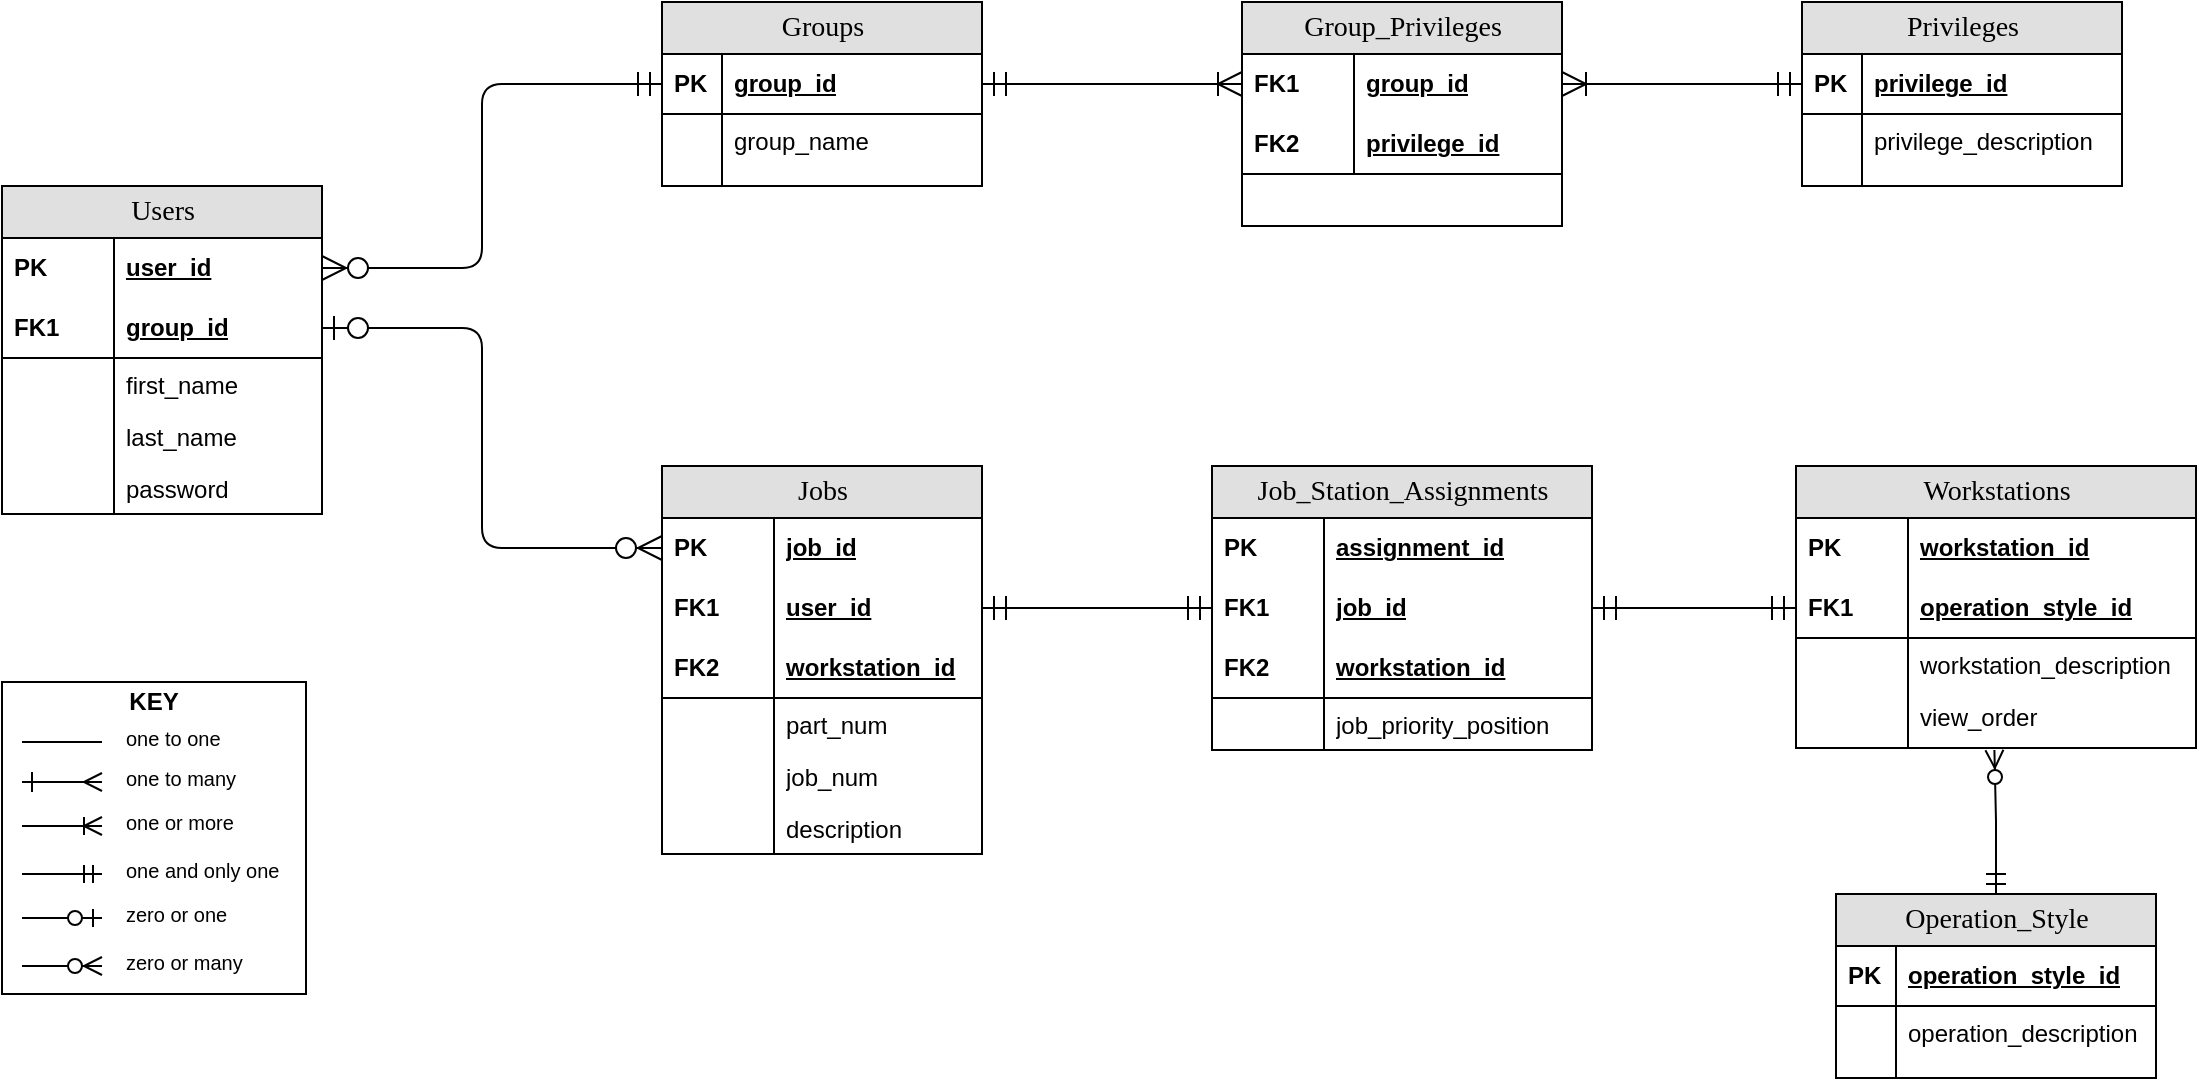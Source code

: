 <mxfile version="14.8.0" type="device"><diagram name="Page-1" id="e56a1550-8fbb-45ad-956c-1786394a9013"><mxGraphModel dx="2370" dy="1272" grid="1" gridSize="10" guides="1" tooltips="1" connect="1" arrows="1" fold="1" page="1" pageScale="1" pageWidth="1100" pageHeight="850" background="none" math="0" shadow="0"><root><mxCell id="0"/><mxCell id="1" parent="0"/><mxCell id="BAYoKluvM_x1t9eeM57r-33" value="Users" style="swimlane;html=1;fontStyle=0;childLayout=stackLayout;horizontal=1;startSize=26;fillColor=#e0e0e0;horizontalStack=0;resizeParent=1;resizeLast=0;collapsible=1;marginBottom=0;swimlaneFillColor=#ffffff;align=center;rounded=0;shadow=0;comic=0;labelBackgroundColor=none;strokeWidth=1;fontFamily=Verdana;fontSize=14" parent="1" vertex="1"><mxGeometry x="2" y="312" width="160" height="164" as="geometry"><mxRectangle x="250" y="710" width="70" height="26" as="alternateBounds"/></mxGeometry></mxCell><mxCell id="BAYoKluvM_x1t9eeM57r-34" value="user_id" style="shape=partialRectangle;top=0;left=0;right=0;bottom=0;html=1;align=left;verticalAlign=middle;fillColor=none;spacingLeft=60;spacingRight=4;whiteSpace=wrap;overflow=hidden;rotatable=0;points=[[0,0.5],[1,0.5]];portConstraint=eastwest;dropTarget=0;fontStyle=5;" parent="BAYoKluvM_x1t9eeM57r-33" vertex="1"><mxGeometry y="26" width="160" height="30" as="geometry"/></mxCell><mxCell id="BAYoKluvM_x1t9eeM57r-35" value="PK" style="shape=partialRectangle;fontStyle=1;top=0;left=0;bottom=0;html=1;fillColor=none;align=left;verticalAlign=middle;spacingLeft=4;spacingRight=4;whiteSpace=wrap;overflow=hidden;rotatable=0;points=[];portConstraint=eastwest;part=1;" parent="BAYoKluvM_x1t9eeM57r-34" vertex="1" connectable="0"><mxGeometry width="56" height="30" as="geometry"/></mxCell><mxCell id="BAYoKluvM_x1t9eeM57r-36" value="group_id" style="shape=partialRectangle;top=0;left=0;right=0;bottom=1;html=1;align=left;verticalAlign=middle;fillColor=none;spacingLeft=60;spacingRight=4;whiteSpace=wrap;overflow=hidden;rotatable=0;points=[[0,0.5],[1,0.5]];portConstraint=eastwest;dropTarget=0;fontStyle=5;" parent="BAYoKluvM_x1t9eeM57r-33" vertex="1"><mxGeometry y="56" width="160" height="30" as="geometry"/></mxCell><mxCell id="BAYoKluvM_x1t9eeM57r-37" value="FK1" style="shape=partialRectangle;fontStyle=1;top=0;left=0;bottom=0;html=1;fillColor=none;align=left;verticalAlign=middle;spacingLeft=4;spacingRight=4;whiteSpace=wrap;overflow=hidden;rotatable=0;points=[];portConstraint=eastwest;part=1;" parent="BAYoKluvM_x1t9eeM57r-36" vertex="1" connectable="0"><mxGeometry width="56" height="30" as="geometry"/></mxCell><mxCell id="BAYoKluvM_x1t9eeM57r-38" value="first_name&lt;br&gt;" style="shape=partialRectangle;top=0;left=0;right=0;bottom=0;html=1;align=left;verticalAlign=top;fillColor=none;spacingLeft=60;spacingRight=4;whiteSpace=wrap;overflow=hidden;rotatable=0;points=[[0,0.5],[1,0.5]];portConstraint=eastwest;dropTarget=0;" parent="BAYoKluvM_x1t9eeM57r-33" vertex="1"><mxGeometry y="86" width="160" height="26" as="geometry"/></mxCell><mxCell id="BAYoKluvM_x1t9eeM57r-39" value="" style="shape=partialRectangle;top=0;left=0;bottom=0;html=1;fillColor=none;align=left;verticalAlign=top;spacingLeft=4;spacingRight=4;whiteSpace=wrap;overflow=hidden;rotatable=0;points=[];portConstraint=eastwest;part=1;" parent="BAYoKluvM_x1t9eeM57r-38" vertex="1" connectable="0"><mxGeometry width="56" height="26" as="geometry"/></mxCell><mxCell id="BAYoKluvM_x1t9eeM57r-40" value="last_name" style="shape=partialRectangle;top=0;left=0;right=0;bottom=0;html=1;align=left;verticalAlign=top;fillColor=none;spacingLeft=60;spacingRight=4;whiteSpace=wrap;overflow=hidden;rotatable=0;points=[[0,0.5],[1,0.5]];portConstraint=eastwest;dropTarget=0;" parent="BAYoKluvM_x1t9eeM57r-33" vertex="1"><mxGeometry y="112" width="160" height="26" as="geometry"/></mxCell><mxCell id="BAYoKluvM_x1t9eeM57r-41" value="" style="shape=partialRectangle;top=0;left=0;bottom=0;html=1;fillColor=none;align=left;verticalAlign=top;spacingLeft=4;spacingRight=4;whiteSpace=wrap;overflow=hidden;rotatable=0;points=[];portConstraint=eastwest;part=1;" parent="BAYoKluvM_x1t9eeM57r-40" vertex="1" connectable="0"><mxGeometry width="56" height="26" as="geometry"/></mxCell><mxCell id="BAYoKluvM_x1t9eeM57r-42" value="password" style="shape=partialRectangle;top=0;left=0;right=0;bottom=0;html=1;align=left;verticalAlign=top;fillColor=none;spacingLeft=60;spacingRight=4;whiteSpace=wrap;overflow=hidden;rotatable=0;points=[[0,0.5],[1,0.5]];portConstraint=eastwest;dropTarget=0;" parent="BAYoKluvM_x1t9eeM57r-33" vertex="1"><mxGeometry y="138" width="160" height="26" as="geometry"/></mxCell><mxCell id="BAYoKluvM_x1t9eeM57r-43" value="" style="shape=partialRectangle;top=0;left=0;bottom=0;html=1;fillColor=none;align=left;verticalAlign=top;spacingLeft=4;spacingRight=4;whiteSpace=wrap;overflow=hidden;rotatable=0;points=[];portConstraint=eastwest;part=1;" parent="BAYoKluvM_x1t9eeM57r-42" vertex="1" connectable="0"><mxGeometry width="56" height="26" as="geometry"/></mxCell><mxCell id="BAYoKluvM_x1t9eeM57r-44" value="Groups" style="swimlane;html=1;fontStyle=0;childLayout=stackLayout;horizontal=1;startSize=26;fillColor=#e0e0e0;horizontalStack=0;resizeParent=1;resizeLast=0;collapsible=1;marginBottom=0;swimlaneFillColor=#ffffff;align=center;rounded=0;shadow=0;comic=0;labelBackgroundColor=none;strokeWidth=1;fontFamily=Verdana;fontSize=14" parent="1" vertex="1"><mxGeometry x="332" y="220" width="160" height="92" as="geometry"><mxRectangle x="30" y="358" width="70" height="26" as="alternateBounds"/></mxGeometry></mxCell><mxCell id="BAYoKluvM_x1t9eeM57r-45" value="group_id" style="shape=partialRectangle;top=0;left=0;right=0;bottom=1;html=1;align=left;verticalAlign=middle;fillColor=none;spacingLeft=34;spacingRight=4;whiteSpace=wrap;overflow=hidden;rotatable=0;points=[[0,0.5],[1,0.5]];portConstraint=eastwest;dropTarget=0;fontStyle=5;" parent="BAYoKluvM_x1t9eeM57r-44" vertex="1"><mxGeometry y="26" width="160" height="30" as="geometry"/></mxCell><mxCell id="BAYoKluvM_x1t9eeM57r-46" value="&lt;b&gt;PK&lt;/b&gt;" style="shape=partialRectangle;top=0;left=0;bottom=0;html=1;fillColor=none;align=left;verticalAlign=middle;spacingLeft=4;spacingRight=4;whiteSpace=wrap;overflow=hidden;rotatable=0;points=[];portConstraint=eastwest;part=1;" parent="BAYoKluvM_x1t9eeM57r-45" vertex="1" connectable="0"><mxGeometry width="30" height="30" as="geometry"/></mxCell><mxCell id="BAYoKluvM_x1t9eeM57r-47" value="group_name" style="shape=partialRectangle;top=0;left=0;right=0;bottom=0;html=1;align=left;verticalAlign=top;fillColor=none;spacingLeft=34;spacingRight=4;whiteSpace=wrap;overflow=hidden;rotatable=0;points=[[0,0.5],[1,0.5]];portConstraint=eastwest;dropTarget=0;" parent="BAYoKluvM_x1t9eeM57r-44" vertex="1"><mxGeometry y="56" width="160" height="26" as="geometry"/></mxCell><mxCell id="BAYoKluvM_x1t9eeM57r-48" value="" style="shape=partialRectangle;top=0;left=0;bottom=0;html=1;fillColor=none;align=left;verticalAlign=top;spacingLeft=4;spacingRight=4;whiteSpace=wrap;overflow=hidden;rotatable=0;points=[];portConstraint=eastwest;part=1;" parent="BAYoKluvM_x1t9eeM57r-47" vertex="1" connectable="0"><mxGeometry width="30" height="26" as="geometry"/></mxCell><mxCell id="BAYoKluvM_x1t9eeM57r-53" value="" style="shape=partialRectangle;top=0;left=0;right=0;bottom=0;html=1;align=left;verticalAlign=top;fillColor=none;spacingLeft=34;spacingRight=4;whiteSpace=wrap;overflow=hidden;rotatable=0;points=[[0,0.5],[1,0.5]];portConstraint=eastwest;dropTarget=0;" parent="BAYoKluvM_x1t9eeM57r-44" vertex="1"><mxGeometry y="82" width="160" height="10" as="geometry"/></mxCell><mxCell id="BAYoKluvM_x1t9eeM57r-54" value="" style="shape=partialRectangle;top=0;left=0;bottom=0;html=1;fillColor=none;align=left;verticalAlign=top;spacingLeft=4;spacingRight=4;whiteSpace=wrap;overflow=hidden;rotatable=0;points=[];portConstraint=eastwest;part=1;" parent="BAYoKluvM_x1t9eeM57r-53" vertex="1" connectable="0"><mxGeometry width="30" height="10" as="geometry"/></mxCell><mxCell id="BAYoKluvM_x1t9eeM57r-55" value="Privileges" style="swimlane;html=1;fontStyle=0;childLayout=stackLayout;horizontal=1;startSize=26;fillColor=#e0e0e0;horizontalStack=0;resizeParent=1;resizeLast=0;collapsible=1;marginBottom=0;swimlaneFillColor=#ffffff;align=center;rounded=0;shadow=0;comic=0;labelBackgroundColor=none;strokeWidth=1;fontFamily=Verdana;fontSize=14" parent="1" vertex="1"><mxGeometry x="902" y="220" width="160" height="92" as="geometry"><mxRectangle x="30" y="358" width="70" height="26" as="alternateBounds"/></mxGeometry></mxCell><mxCell id="BAYoKluvM_x1t9eeM57r-56" value="privilege_id" style="shape=partialRectangle;top=0;left=0;right=0;bottom=1;html=1;align=left;verticalAlign=middle;fillColor=none;spacingLeft=34;spacingRight=4;whiteSpace=wrap;overflow=hidden;rotatable=0;points=[[0,0.5],[1,0.5]];portConstraint=eastwest;dropTarget=0;fontStyle=5;" parent="BAYoKluvM_x1t9eeM57r-55" vertex="1"><mxGeometry y="26" width="160" height="30" as="geometry"/></mxCell><mxCell id="BAYoKluvM_x1t9eeM57r-57" value="&lt;b&gt;PK&lt;/b&gt;" style="shape=partialRectangle;top=0;left=0;bottom=0;html=1;fillColor=none;align=left;verticalAlign=middle;spacingLeft=4;spacingRight=4;whiteSpace=wrap;overflow=hidden;rotatable=0;points=[];portConstraint=eastwest;part=1;" parent="BAYoKluvM_x1t9eeM57r-56" vertex="1" connectable="0"><mxGeometry width="30" height="30" as="geometry"/></mxCell><mxCell id="BAYoKluvM_x1t9eeM57r-58" value="privilege_description" style="shape=partialRectangle;top=0;left=0;right=0;bottom=0;html=1;align=left;verticalAlign=top;fillColor=none;spacingLeft=34;spacingRight=4;whiteSpace=wrap;overflow=hidden;rotatable=0;points=[[0,0.5],[1,0.5]];portConstraint=eastwest;dropTarget=0;" parent="BAYoKluvM_x1t9eeM57r-55" vertex="1"><mxGeometry y="56" width="160" height="26" as="geometry"/></mxCell><mxCell id="BAYoKluvM_x1t9eeM57r-59" value="" style="shape=partialRectangle;top=0;left=0;bottom=0;html=1;fillColor=none;align=left;verticalAlign=top;spacingLeft=4;spacingRight=4;whiteSpace=wrap;overflow=hidden;rotatable=0;points=[];portConstraint=eastwest;part=1;" parent="BAYoKluvM_x1t9eeM57r-58" vertex="1" connectable="0"><mxGeometry width="30" height="26" as="geometry"/></mxCell><mxCell id="BAYoKluvM_x1t9eeM57r-60" value="" style="shape=partialRectangle;top=0;left=0;right=0;bottom=0;html=1;align=left;verticalAlign=top;fillColor=none;spacingLeft=34;spacingRight=4;whiteSpace=wrap;overflow=hidden;rotatable=0;points=[[0,0.5],[1,0.5]];portConstraint=eastwest;dropTarget=0;" parent="BAYoKluvM_x1t9eeM57r-55" vertex="1"><mxGeometry y="82" width="160" height="10" as="geometry"/></mxCell><mxCell id="BAYoKluvM_x1t9eeM57r-61" value="" style="shape=partialRectangle;top=0;left=0;bottom=0;html=1;fillColor=none;align=left;verticalAlign=top;spacingLeft=4;spacingRight=4;whiteSpace=wrap;overflow=hidden;rotatable=0;points=[];portConstraint=eastwest;part=1;" parent="BAYoKluvM_x1t9eeM57r-60" vertex="1" connectable="0"><mxGeometry width="30" height="10" as="geometry"/></mxCell><mxCell id="BAYoKluvM_x1t9eeM57r-73" value="Group_Privileges" style="swimlane;html=1;fontStyle=0;childLayout=stackLayout;horizontal=1;startSize=26;fillColor=#e0e0e0;horizontalStack=0;resizeParent=1;resizeLast=0;collapsible=1;marginBottom=0;swimlaneFillColor=#ffffff;align=center;rounded=0;shadow=0;comic=0;labelBackgroundColor=none;strokeWidth=1;fontFamily=Verdana;fontSize=14" parent="1" vertex="1"><mxGeometry x="622" y="220" width="160" height="112" as="geometry"><mxRectangle x="670" y="800" width="150" height="26" as="alternateBounds"/></mxGeometry></mxCell><mxCell id="BAYoKluvM_x1t9eeM57r-74" value="group_id" style="shape=partialRectangle;top=0;left=0;right=0;bottom=0;html=1;align=left;verticalAlign=middle;fillColor=none;spacingLeft=60;spacingRight=4;whiteSpace=wrap;overflow=hidden;rotatable=0;points=[[0,0.5],[1,0.5]];portConstraint=eastwest;dropTarget=0;fontStyle=5;" parent="BAYoKluvM_x1t9eeM57r-73" vertex="1"><mxGeometry y="26" width="160" height="30" as="geometry"/></mxCell><mxCell id="BAYoKluvM_x1t9eeM57r-75" value="FK1" style="shape=partialRectangle;fontStyle=1;top=0;left=0;bottom=0;html=1;fillColor=none;align=left;verticalAlign=middle;spacingLeft=4;spacingRight=4;whiteSpace=wrap;overflow=hidden;rotatable=0;points=[];portConstraint=eastwest;part=1;" parent="BAYoKluvM_x1t9eeM57r-74" vertex="1" connectable="0"><mxGeometry width="56" height="30" as="geometry"/></mxCell><mxCell id="BAYoKluvM_x1t9eeM57r-76" value="privilege_id" style="shape=partialRectangle;top=0;left=0;right=0;bottom=1;html=1;align=left;verticalAlign=middle;fillColor=none;spacingLeft=60;spacingRight=4;whiteSpace=wrap;overflow=hidden;rotatable=0;points=[[0,0.5],[1,0.5]];portConstraint=eastwest;dropTarget=0;fontStyle=5;" parent="BAYoKluvM_x1t9eeM57r-73" vertex="1"><mxGeometry y="56" width="160" height="30" as="geometry"/></mxCell><mxCell id="BAYoKluvM_x1t9eeM57r-77" value="FK2" style="shape=partialRectangle;fontStyle=1;top=0;left=0;bottom=0;html=1;fillColor=none;align=left;verticalAlign=middle;spacingLeft=4;spacingRight=4;whiteSpace=wrap;overflow=hidden;rotatable=0;points=[];portConstraint=eastwest;part=1;" parent="BAYoKluvM_x1t9eeM57r-76" vertex="1" connectable="0"><mxGeometry width="56" height="30" as="geometry"/></mxCell><mxCell id="BAYoKluvM_x1t9eeM57r-80" style="edgeStyle=orthogonalEdgeStyle;orthogonalLoop=1;jettySize=auto;html=1;exitX=1;exitY=0.5;exitDx=0;exitDy=0;entryX=0;entryY=0.5;entryDx=0;entryDy=0;rounded=1;startArrow=ERzeroToMany;startFill=1;startSize=10;endSize=10;endArrow=ERmandOne;endFill=0;" parent="1" source="BAYoKluvM_x1t9eeM57r-34" target="BAYoKluvM_x1t9eeM57r-45" edge="1"><mxGeometry relative="1" as="geometry"><Array as="points"><mxPoint x="242" y="353"/><mxPoint x="242" y="261"/></Array></mxGeometry></mxCell><mxCell id="BAYoKluvM_x1t9eeM57r-81" style="edgeStyle=orthogonalEdgeStyle;rounded=1;orthogonalLoop=1;jettySize=auto;html=1;exitX=1;exitY=0.5;exitDx=0;exitDy=0;startArrow=ERmandOne;startFill=0;endArrow=ERoneToMany;endFill=0;startSize=10;endSize=10;" parent="1" source="BAYoKluvM_x1t9eeM57r-45" target="BAYoKluvM_x1t9eeM57r-74" edge="1"><mxGeometry relative="1" as="geometry"/></mxCell><mxCell id="BAYoKluvM_x1t9eeM57r-82" style="edgeStyle=orthogonalEdgeStyle;rounded=1;orthogonalLoop=1;jettySize=auto;html=1;exitX=1;exitY=0.5;exitDx=0;exitDy=0;entryX=0;entryY=0.5;entryDx=0;entryDy=0;startArrow=ERoneToMany;startFill=0;endArrow=ERmandOne;endFill=0;startSize=10;endSize=10;" parent="1" source="BAYoKluvM_x1t9eeM57r-74" target="BAYoKluvM_x1t9eeM57r-56" edge="1"><mxGeometry relative="1" as="geometry"/></mxCell><mxCell id="BAYoKluvM_x1t9eeM57r-83" value="Jobs" style="swimlane;html=1;fontStyle=0;childLayout=stackLayout;horizontal=1;startSize=26;fillColor=#e0e0e0;horizontalStack=0;resizeParent=1;resizeLast=0;collapsible=1;marginBottom=0;swimlaneFillColor=#ffffff;align=center;rounded=0;shadow=0;comic=0;labelBackgroundColor=none;strokeWidth=1;fontFamily=Verdana;fontSize=14" parent="1" vertex="1"><mxGeometry x="332" y="452" width="160" height="194" as="geometry"><mxRectangle x="250" y="710" width="70" height="26" as="alternateBounds"/></mxGeometry></mxCell><mxCell id="BAYoKluvM_x1t9eeM57r-84" value="job_id" style="shape=partialRectangle;top=0;left=0;right=0;bottom=0;html=1;align=left;verticalAlign=middle;fillColor=none;spacingLeft=60;spacingRight=4;whiteSpace=wrap;overflow=hidden;rotatable=0;points=[[0,0.5],[1,0.5]];portConstraint=eastwest;dropTarget=0;fontStyle=5;" parent="BAYoKluvM_x1t9eeM57r-83" vertex="1"><mxGeometry y="26" width="160" height="30" as="geometry"/></mxCell><mxCell id="BAYoKluvM_x1t9eeM57r-85" value="PK" style="shape=partialRectangle;fontStyle=1;top=0;left=0;bottom=0;html=1;fillColor=none;align=left;verticalAlign=middle;spacingLeft=4;spacingRight=4;whiteSpace=wrap;overflow=hidden;rotatable=0;points=[];portConstraint=eastwest;part=1;" parent="BAYoKluvM_x1t9eeM57r-84" vertex="1" connectable="0"><mxGeometry width="56" height="30" as="geometry"/></mxCell><mxCell id="BAYoKluvM_x1t9eeM57r-86" value="user_id" style="shape=partialRectangle;top=0;left=0;right=0;bottom=1;html=1;align=left;verticalAlign=middle;fillColor=none;spacingLeft=60;spacingRight=4;whiteSpace=wrap;overflow=hidden;rotatable=0;points=[[0,0.5],[1,0.5]];portConstraint=eastwest;dropTarget=0;fontStyle=5;strokeColor=none;" parent="BAYoKluvM_x1t9eeM57r-83" vertex="1"><mxGeometry y="56" width="160" height="30" as="geometry"/></mxCell><mxCell id="BAYoKluvM_x1t9eeM57r-87" value="FK1" style="shape=partialRectangle;fontStyle=1;top=0;left=0;bottom=0;html=1;fillColor=none;align=left;verticalAlign=middle;spacingLeft=4;spacingRight=4;whiteSpace=wrap;overflow=hidden;rotatable=0;points=[];portConstraint=eastwest;part=1;" parent="BAYoKluvM_x1t9eeM57r-86" vertex="1" connectable="0"><mxGeometry width="56" height="30" as="geometry"/></mxCell><mxCell id="BAYoKluvM_x1t9eeM57r-94" value="workstation_id" style="shape=partialRectangle;top=0;left=0;right=0;bottom=1;html=1;align=left;verticalAlign=middle;fillColor=none;spacingLeft=60;spacingRight=4;whiteSpace=wrap;overflow=hidden;rotatable=0;points=[[0,0.5],[1,0.5]];portConstraint=eastwest;dropTarget=0;fontStyle=5;" parent="BAYoKluvM_x1t9eeM57r-83" vertex="1"><mxGeometry y="86" width="160" height="30" as="geometry"/></mxCell><mxCell id="BAYoKluvM_x1t9eeM57r-95" value="FK2" style="shape=partialRectangle;fontStyle=1;top=0;left=0;bottom=0;html=1;fillColor=none;align=left;verticalAlign=middle;spacingLeft=4;spacingRight=4;whiteSpace=wrap;overflow=hidden;rotatable=0;points=[];portConstraint=eastwest;part=1;" parent="BAYoKluvM_x1t9eeM57r-94" vertex="1" connectable="0"><mxGeometry width="56" height="30" as="geometry"/></mxCell><mxCell id="BAYoKluvM_x1t9eeM57r-88" value="part_num" style="shape=partialRectangle;top=0;left=0;right=0;bottom=0;html=1;align=left;verticalAlign=top;fillColor=none;spacingLeft=60;spacingRight=4;whiteSpace=wrap;overflow=hidden;rotatable=0;points=[[0,0.5],[1,0.5]];portConstraint=eastwest;dropTarget=0;" parent="BAYoKluvM_x1t9eeM57r-83" vertex="1"><mxGeometry y="116" width="160" height="26" as="geometry"/></mxCell><mxCell id="BAYoKluvM_x1t9eeM57r-89" value="" style="shape=partialRectangle;top=0;left=0;bottom=0;html=1;fillColor=none;align=left;verticalAlign=top;spacingLeft=4;spacingRight=4;whiteSpace=wrap;overflow=hidden;rotatable=0;points=[];portConstraint=eastwest;part=1;" parent="BAYoKluvM_x1t9eeM57r-88" vertex="1" connectable="0"><mxGeometry width="56" height="26" as="geometry"/></mxCell><mxCell id="BAYoKluvM_x1t9eeM57r-90" value="job_num" style="shape=partialRectangle;top=0;left=0;right=0;bottom=0;html=1;align=left;verticalAlign=top;fillColor=none;spacingLeft=60;spacingRight=4;whiteSpace=wrap;overflow=hidden;rotatable=0;points=[[0,0.5],[1,0.5]];portConstraint=eastwest;dropTarget=0;" parent="BAYoKluvM_x1t9eeM57r-83" vertex="1"><mxGeometry y="142" width="160" height="26" as="geometry"/></mxCell><mxCell id="BAYoKluvM_x1t9eeM57r-91" value="" style="shape=partialRectangle;top=0;left=0;bottom=0;html=1;fillColor=none;align=left;verticalAlign=top;spacingLeft=4;spacingRight=4;whiteSpace=wrap;overflow=hidden;rotatable=0;points=[];portConstraint=eastwest;part=1;" parent="BAYoKluvM_x1t9eeM57r-90" vertex="1" connectable="0"><mxGeometry width="56" height="26" as="geometry"/></mxCell><mxCell id="BAYoKluvM_x1t9eeM57r-92" value="description" style="shape=partialRectangle;top=0;left=0;right=0;bottom=0;html=1;align=left;verticalAlign=top;fillColor=none;spacingLeft=60;spacingRight=4;whiteSpace=wrap;overflow=hidden;rotatable=0;points=[[0,0.5],[1,0.5]];portConstraint=eastwest;dropTarget=0;" parent="BAYoKluvM_x1t9eeM57r-83" vertex="1"><mxGeometry y="168" width="160" height="26" as="geometry"/></mxCell><mxCell id="BAYoKluvM_x1t9eeM57r-93" value="" style="shape=partialRectangle;top=0;left=0;bottom=0;html=1;fillColor=none;align=left;verticalAlign=top;spacingLeft=4;spacingRight=4;whiteSpace=wrap;overflow=hidden;rotatable=0;points=[];portConstraint=eastwest;part=1;" parent="BAYoKluvM_x1t9eeM57r-92" vertex="1" connectable="0"><mxGeometry width="56" height="26" as="geometry"/></mxCell><mxCell id="BAYoKluvM_x1t9eeM57r-96" style="edgeStyle=orthogonalEdgeStyle;rounded=1;orthogonalLoop=1;jettySize=auto;html=1;exitX=1;exitY=0.5;exitDx=0;exitDy=0;entryX=0;entryY=0.5;entryDx=0;entryDy=0;startArrow=ERzeroToOne;startFill=1;endArrow=ERzeroToMany;endFill=1;startSize=10;endSize=10;" parent="1" source="BAYoKluvM_x1t9eeM57r-36" target="BAYoKluvM_x1t9eeM57r-84" edge="1"><mxGeometry relative="1" as="geometry"><Array as="points"><mxPoint x="242" y="383"/><mxPoint x="242" y="493"/></Array></mxGeometry></mxCell><mxCell id="BAYoKluvM_x1t9eeM57r-97" value="Job_Station_Assignments" style="swimlane;html=1;fontStyle=0;childLayout=stackLayout;horizontal=1;startSize=26;fillColor=#e0e0e0;horizontalStack=0;resizeParent=1;resizeLast=0;collapsible=1;marginBottom=0;swimlaneFillColor=#ffffff;align=center;rounded=0;shadow=0;comic=0;labelBackgroundColor=none;strokeWidth=1;fontFamily=Verdana;fontSize=14" parent="1" vertex="1"><mxGeometry x="607" y="452" width="190" height="142" as="geometry"><mxRectangle x="250" y="710" width="70" height="26" as="alternateBounds"/></mxGeometry></mxCell><mxCell id="BAYoKluvM_x1t9eeM57r-98" value="assignment_id" style="shape=partialRectangle;top=0;left=0;right=0;bottom=0;html=1;align=left;verticalAlign=middle;fillColor=none;spacingLeft=60;spacingRight=4;whiteSpace=wrap;overflow=hidden;rotatable=0;points=[[0,0.5],[1,0.5]];portConstraint=eastwest;dropTarget=0;fontStyle=5;" parent="BAYoKluvM_x1t9eeM57r-97" vertex="1"><mxGeometry y="26" width="190" height="30" as="geometry"/></mxCell><mxCell id="BAYoKluvM_x1t9eeM57r-99" value="PK" style="shape=partialRectangle;fontStyle=1;top=0;left=0;bottom=0;html=1;fillColor=none;align=left;verticalAlign=middle;spacingLeft=4;spacingRight=4;whiteSpace=wrap;overflow=hidden;rotatable=0;points=[];portConstraint=eastwest;part=1;" parent="BAYoKluvM_x1t9eeM57r-98" vertex="1" connectable="0"><mxGeometry width="56" height="30" as="geometry"/></mxCell><mxCell id="BAYoKluvM_x1t9eeM57r-100" value="job_id" style="shape=partialRectangle;top=0;left=0;right=0;bottom=1;html=1;align=left;verticalAlign=middle;fillColor=none;spacingLeft=60;spacingRight=4;whiteSpace=wrap;overflow=hidden;rotatable=0;points=[[0,0.5],[1,0.5]];portConstraint=eastwest;dropTarget=0;fontStyle=5;strokeColor=none;" parent="BAYoKluvM_x1t9eeM57r-97" vertex="1"><mxGeometry y="56" width="190" height="30" as="geometry"/></mxCell><mxCell id="BAYoKluvM_x1t9eeM57r-101" value="FK1" style="shape=partialRectangle;fontStyle=1;top=0;left=0;bottom=0;html=1;fillColor=none;align=left;verticalAlign=middle;spacingLeft=4;spacingRight=4;whiteSpace=wrap;overflow=hidden;rotatable=0;points=[];portConstraint=eastwest;part=1;" parent="BAYoKluvM_x1t9eeM57r-100" vertex="1" connectable="0"><mxGeometry width="56" height="30" as="geometry"/></mxCell><mxCell id="BAYoKluvM_x1t9eeM57r-102" value="workstation_id" style="shape=partialRectangle;top=0;left=0;right=0;bottom=1;html=1;align=left;verticalAlign=middle;fillColor=none;spacingLeft=60;spacingRight=4;whiteSpace=wrap;overflow=hidden;rotatable=0;points=[[0,0.5],[1,0.5]];portConstraint=eastwest;dropTarget=0;fontStyle=5;" parent="BAYoKluvM_x1t9eeM57r-97" vertex="1"><mxGeometry y="86" width="190" height="30" as="geometry"/></mxCell><mxCell id="BAYoKluvM_x1t9eeM57r-103" value="FK2" style="shape=partialRectangle;fontStyle=1;top=0;left=0;bottom=0;html=1;fillColor=none;align=left;verticalAlign=middle;spacingLeft=4;spacingRight=4;whiteSpace=wrap;overflow=hidden;rotatable=0;points=[];portConstraint=eastwest;part=1;" parent="BAYoKluvM_x1t9eeM57r-102" vertex="1" connectable="0"><mxGeometry width="56" height="30" as="geometry"/></mxCell><mxCell id="BAYoKluvM_x1t9eeM57r-104" value="job_priority_position" style="shape=partialRectangle;top=0;left=0;right=0;bottom=0;html=1;align=left;verticalAlign=top;fillColor=none;spacingLeft=60;spacingRight=4;whiteSpace=wrap;overflow=hidden;rotatable=0;points=[[0,0.5],[1,0.5]];portConstraint=eastwest;dropTarget=0;" parent="BAYoKluvM_x1t9eeM57r-97" vertex="1"><mxGeometry y="116" width="190" height="26" as="geometry"/></mxCell><mxCell id="BAYoKluvM_x1t9eeM57r-105" value="" style="shape=partialRectangle;top=0;left=0;bottom=0;html=1;fillColor=none;align=left;verticalAlign=top;spacingLeft=4;spacingRight=4;whiteSpace=wrap;overflow=hidden;rotatable=0;points=[];portConstraint=eastwest;part=1;" parent="BAYoKluvM_x1t9eeM57r-104" vertex="1" connectable="0"><mxGeometry width="56" height="26" as="geometry"/></mxCell><mxCell id="BAYoKluvM_x1t9eeM57r-126" style="edgeStyle=orthogonalEdgeStyle;rounded=1;orthogonalLoop=1;jettySize=auto;html=1;exitX=1;exitY=0.5;exitDx=0;exitDy=0;entryX=0;entryY=0.5;entryDx=0;entryDy=0;startArrow=ERmandOne;startFill=0;endArrow=ERmandOne;endFill=0;startSize=10;endSize=10;" parent="1" source="BAYoKluvM_x1t9eeM57r-86" target="BAYoKluvM_x1t9eeM57r-100" edge="1"><mxGeometry relative="1" as="geometry"/></mxCell><mxCell id="BAYoKluvM_x1t9eeM57r-161" style="edgeStyle=orthogonalEdgeStyle;rounded=1;orthogonalLoop=1;jettySize=auto;html=1;exitX=1;exitY=0.5;exitDx=0;exitDy=0;startArrow=ERmandOne;startFill=0;endArrow=ERmandOne;endFill=0;startSize=10;endSize=10;entryX=0;entryY=0.5;entryDx=0;entryDy=0;" parent="1" source="BAYoKluvM_x1t9eeM57r-100" edge="1" target="LQVkPjBPsDk3SzY4qi5v-36"><mxGeometry relative="1" as="geometry"><mxPoint x="902.0" y="523" as="targetPoint"/></mxGeometry></mxCell><mxCell id="LQVkPjBPsDk3SzY4qi5v-33" value="Workstations" style="swimlane;html=1;fontStyle=0;childLayout=stackLayout;horizontal=1;startSize=26;fillColor=#e0e0e0;horizontalStack=0;resizeParent=1;resizeLast=0;collapsible=1;marginBottom=0;swimlaneFillColor=#ffffff;align=center;rounded=0;shadow=0;comic=0;labelBackgroundColor=none;strokeWidth=1;fontFamily=Verdana;fontSize=14" vertex="1" parent="1"><mxGeometry x="899" y="452" width="200" height="141" as="geometry"><mxRectangle x="250" y="710" width="70" height="26" as="alternateBounds"/></mxGeometry></mxCell><mxCell id="LQVkPjBPsDk3SzY4qi5v-34" value="workstation_id" style="shape=partialRectangle;top=0;left=0;right=0;bottom=0;html=1;align=left;verticalAlign=middle;fillColor=none;spacingLeft=60;spacingRight=4;whiteSpace=wrap;overflow=hidden;rotatable=0;points=[[0,0.5],[1,0.5]];portConstraint=eastwest;dropTarget=0;fontStyle=5;" vertex="1" parent="LQVkPjBPsDk3SzY4qi5v-33"><mxGeometry y="26" width="200" height="30" as="geometry"/></mxCell><mxCell id="LQVkPjBPsDk3SzY4qi5v-35" value="PK" style="shape=partialRectangle;fontStyle=1;top=0;left=0;bottom=0;html=1;fillColor=none;align=left;verticalAlign=middle;spacingLeft=4;spacingRight=4;whiteSpace=wrap;overflow=hidden;rotatable=0;points=[];portConstraint=eastwest;part=1;" vertex="1" connectable="0" parent="LQVkPjBPsDk3SzY4qi5v-34"><mxGeometry width="56" height="30" as="geometry"/></mxCell><mxCell id="LQVkPjBPsDk3SzY4qi5v-36" value="operation_style_id" style="shape=partialRectangle;top=0;left=0;right=0;bottom=1;html=1;align=left;verticalAlign=middle;fillColor=none;spacingLeft=60;spacingRight=4;whiteSpace=wrap;overflow=hidden;rotatable=0;points=[[0,0.5],[1,0.5]];portConstraint=eastwest;dropTarget=0;fontStyle=5;" vertex="1" parent="LQVkPjBPsDk3SzY4qi5v-33"><mxGeometry y="56" width="200" height="30" as="geometry"/></mxCell><mxCell id="LQVkPjBPsDk3SzY4qi5v-37" value="FK1" style="shape=partialRectangle;fontStyle=1;top=0;left=0;bottom=0;html=1;fillColor=none;align=left;verticalAlign=middle;spacingLeft=4;spacingRight=4;whiteSpace=wrap;overflow=hidden;rotatable=0;points=[];portConstraint=eastwest;part=1;" vertex="1" connectable="0" parent="LQVkPjBPsDk3SzY4qi5v-36"><mxGeometry width="56" height="30" as="geometry"/></mxCell><mxCell id="LQVkPjBPsDk3SzY4qi5v-40" value="workstation_description" style="shape=partialRectangle;top=0;left=0;right=0;bottom=0;html=1;align=left;verticalAlign=top;fillColor=none;spacingLeft=60;spacingRight=4;whiteSpace=wrap;overflow=hidden;rotatable=0;points=[[0,0.5],[1,0.5]];portConstraint=eastwest;dropTarget=0;" vertex="1" parent="LQVkPjBPsDk3SzY4qi5v-33"><mxGeometry y="86" width="200" height="26" as="geometry"/></mxCell><mxCell id="LQVkPjBPsDk3SzY4qi5v-41" value="" style="shape=partialRectangle;top=0;left=0;bottom=0;html=1;fillColor=none;align=left;verticalAlign=top;spacingLeft=4;spacingRight=4;whiteSpace=wrap;overflow=hidden;rotatable=0;points=[];portConstraint=eastwest;part=1;" vertex="1" connectable="0" parent="LQVkPjBPsDk3SzY4qi5v-40"><mxGeometry width="56" height="26" as="geometry"/></mxCell><mxCell id="LQVkPjBPsDk3SzY4qi5v-44" value="view_order" style="shape=partialRectangle;top=0;left=0;right=0;bottom=0;html=1;align=left;verticalAlign=top;fillColor=none;spacingLeft=60;spacingRight=4;whiteSpace=wrap;overflow=hidden;rotatable=0;points=[[0,0.5],[1,0.5]];portConstraint=eastwest;dropTarget=0;" vertex="1" parent="LQVkPjBPsDk3SzY4qi5v-33"><mxGeometry y="112" width="200" height="29" as="geometry"/></mxCell><mxCell id="LQVkPjBPsDk3SzY4qi5v-45" value="" style="shape=partialRectangle;top=0;left=0;bottom=0;html=1;fillColor=none;align=left;verticalAlign=top;spacingLeft=4;spacingRight=4;whiteSpace=wrap;overflow=hidden;rotatable=0;points=[];portConstraint=eastwest;part=1;" vertex="1" connectable="0" parent="LQVkPjBPsDk3SzY4qi5v-44"><mxGeometry width="56" height="29.0" as="geometry"/></mxCell><mxCell id="LQVkPjBPsDk3SzY4qi5v-64" style="edgeStyle=orthogonalEdgeStyle;rounded=0;orthogonalLoop=1;jettySize=auto;html=1;entryX=0.496;entryY=1.034;entryDx=0;entryDy=0;entryPerimeter=0;startArrow=ERmandOne;startFill=0;endArrow=ERzeroToMany;endFill=1;startSize=8;endSize=7;strokeWidth=1;" edge="1" parent="1" source="LQVkPjBPsDk3SzY4qi5v-57" target="LQVkPjBPsDk3SzY4qi5v-44"><mxGeometry relative="1" as="geometry"/></mxCell><mxCell id="LQVkPjBPsDk3SzY4qi5v-57" value="Operation_Style" style="swimlane;html=1;fontStyle=0;childLayout=stackLayout;horizontal=1;startSize=26;fillColor=#e0e0e0;horizontalStack=0;resizeParent=1;resizeLast=0;collapsible=1;marginBottom=0;swimlaneFillColor=#ffffff;align=center;rounded=0;shadow=0;comic=0;labelBackgroundColor=none;strokeWidth=1;fontFamily=Verdana;fontSize=14" vertex="1" parent="1"><mxGeometry x="919" y="666" width="160" height="92" as="geometry"><mxRectangle x="30" y="358" width="70" height="26" as="alternateBounds"/></mxGeometry></mxCell><mxCell id="LQVkPjBPsDk3SzY4qi5v-58" value="operation_style_id" style="shape=partialRectangle;top=0;left=0;right=0;bottom=1;html=1;align=left;verticalAlign=middle;fillColor=none;spacingLeft=34;spacingRight=4;whiteSpace=wrap;overflow=hidden;rotatable=0;points=[[0,0.5],[1,0.5]];portConstraint=eastwest;dropTarget=0;fontStyle=5;" vertex="1" parent="LQVkPjBPsDk3SzY4qi5v-57"><mxGeometry y="26" width="160" height="30" as="geometry"/></mxCell><mxCell id="LQVkPjBPsDk3SzY4qi5v-59" value="&lt;b&gt;PK&lt;/b&gt;" style="shape=partialRectangle;top=0;left=0;bottom=0;html=1;fillColor=none;align=left;verticalAlign=middle;spacingLeft=4;spacingRight=4;whiteSpace=wrap;overflow=hidden;rotatable=0;points=[];portConstraint=eastwest;part=1;" vertex="1" connectable="0" parent="LQVkPjBPsDk3SzY4qi5v-58"><mxGeometry width="30" height="30" as="geometry"/></mxCell><mxCell id="LQVkPjBPsDk3SzY4qi5v-60" value="operation_description" style="shape=partialRectangle;top=0;left=0;right=0;bottom=0;html=1;align=left;verticalAlign=top;fillColor=none;spacingLeft=34;spacingRight=4;whiteSpace=wrap;overflow=hidden;rotatable=0;points=[[0,0.5],[1,0.5]];portConstraint=eastwest;dropTarget=0;" vertex="1" parent="LQVkPjBPsDk3SzY4qi5v-57"><mxGeometry y="56" width="160" height="26" as="geometry"/></mxCell><mxCell id="LQVkPjBPsDk3SzY4qi5v-61" value="" style="shape=partialRectangle;top=0;left=0;bottom=0;html=1;fillColor=none;align=left;verticalAlign=top;spacingLeft=4;spacingRight=4;whiteSpace=wrap;overflow=hidden;rotatable=0;points=[];portConstraint=eastwest;part=1;" vertex="1" connectable="0" parent="LQVkPjBPsDk3SzY4qi5v-60"><mxGeometry width="30" height="26" as="geometry"/></mxCell><mxCell id="LQVkPjBPsDk3SzY4qi5v-62" value="" style="shape=partialRectangle;top=0;left=0;right=0;bottom=0;html=1;align=left;verticalAlign=top;fillColor=none;spacingLeft=34;spacingRight=4;whiteSpace=wrap;overflow=hidden;rotatable=0;points=[[0,0.5],[1,0.5]];portConstraint=eastwest;dropTarget=0;" vertex="1" parent="LQVkPjBPsDk3SzY4qi5v-57"><mxGeometry y="82" width="160" height="10" as="geometry"/></mxCell><mxCell id="LQVkPjBPsDk3SzY4qi5v-63" value="" style="shape=partialRectangle;top=0;left=0;bottom=0;html=1;fillColor=none;align=left;verticalAlign=top;spacingLeft=4;spacingRight=4;whiteSpace=wrap;overflow=hidden;rotatable=0;points=[];portConstraint=eastwest;part=1;" vertex="1" connectable="0" parent="LQVkPjBPsDk3SzY4qi5v-62"><mxGeometry width="30" height="10" as="geometry"/></mxCell><mxCell id="LQVkPjBPsDk3SzY4qi5v-65" value="" style="group;container=1;" vertex="1" connectable="0" parent="1"><mxGeometry x="2" y="560" width="152" height="156" as="geometry"/></mxCell><mxCell id="LQVkPjBPsDk3SzY4qi5v-10" value="" style="rounded=0;whiteSpace=wrap;html=1;" vertex="1" parent="LQVkPjBPsDk3SzY4qi5v-65"><mxGeometry width="152" height="156" as="geometry"/></mxCell><mxCell id="LQVkPjBPsDk3SzY4qi5v-16" value="" style="endArrow=none;html=1;startArrow=none;startFill=0;endSize=7;startSize=8;" edge="1" parent="LQVkPjBPsDk3SzY4qi5v-65"><mxGeometry width="50" height="50" relative="1" as="geometry"><mxPoint x="10" y="30.0" as="sourcePoint"/><mxPoint x="50" y="30" as="targetPoint"/></mxGeometry></mxCell><mxCell id="LQVkPjBPsDk3SzY4qi5v-17" value="&lt;div&gt;&lt;font style=&quot;font-size: 10px&quot;&gt;one to one&lt;/font&gt;&lt;br&gt;&lt;/div&gt;" style="text;html=1;strokeColor=none;fillColor=none;align=left;verticalAlign=middle;whiteSpace=wrap;rounded=0;" vertex="1" parent="LQVkPjBPsDk3SzY4qi5v-65"><mxGeometry x="60" y="18" width="91" height="20" as="geometry"/></mxCell><mxCell id="LQVkPjBPsDk3SzY4qi5v-18" value="&lt;div&gt;&lt;font style=&quot;font-size: 10px&quot;&gt;one to many&lt;br&gt;&lt;/font&gt;&lt;/div&gt;" style="text;html=1;strokeColor=none;fillColor=none;align=left;verticalAlign=middle;whiteSpace=wrap;rounded=0;" vertex="1" parent="LQVkPjBPsDk3SzY4qi5v-65"><mxGeometry x="60" y="38" width="91" height="20" as="geometry"/></mxCell><mxCell id="LQVkPjBPsDk3SzY4qi5v-19" value="" style="endArrow=ERmany;html=1;startArrow=ERone;startFill=0;endSize=7;startSize=8;endFill=0;" edge="1" parent="LQVkPjBPsDk3SzY4qi5v-65"><mxGeometry width="50" height="50" relative="1" as="geometry"><mxPoint x="10" y="50.0" as="sourcePoint"/><mxPoint x="50" y="50.0" as="targetPoint"/></mxGeometry></mxCell><mxCell id="LQVkPjBPsDk3SzY4qi5v-20" value="" style="endArrow=ERoneToMany;html=1;startArrow=none;startFill=0;endSize=7;startSize=8;endFill=0;" edge="1" parent="LQVkPjBPsDk3SzY4qi5v-65"><mxGeometry width="50" height="50" relative="1" as="geometry"><mxPoint x="10" y="72.0" as="sourcePoint"/><mxPoint x="50" y="72.0" as="targetPoint"/></mxGeometry></mxCell><mxCell id="LQVkPjBPsDk3SzY4qi5v-21" value="&lt;div&gt;&lt;font style=&quot;font-size: 10px&quot;&gt;one or more&lt;br&gt;&lt;/font&gt;&lt;/div&gt;" style="text;html=1;strokeColor=none;fillColor=none;align=left;verticalAlign=middle;whiteSpace=wrap;rounded=0;" vertex="1" parent="LQVkPjBPsDk3SzY4qi5v-65"><mxGeometry x="60" y="60" width="91" height="20" as="geometry"/></mxCell><mxCell id="LQVkPjBPsDk3SzY4qi5v-22" value="" style="endArrow=ERmandOne;html=1;startArrow=none;startFill=0;endSize=7;startSize=8;endFill=0;" edge="1" parent="LQVkPjBPsDk3SzY4qi5v-65"><mxGeometry width="50" height="50" relative="1" as="geometry"><mxPoint x="10" y="96.0" as="sourcePoint"/><mxPoint x="50" y="96.0" as="targetPoint"/></mxGeometry></mxCell><mxCell id="LQVkPjBPsDk3SzY4qi5v-23" value="&lt;font style=&quot;font-size: 10px&quot;&gt;one and only one&lt;br&gt;&lt;/font&gt;" style="text;html=1;strokeColor=none;fillColor=none;align=left;verticalAlign=middle;whiteSpace=wrap;rounded=0;" vertex="1" parent="LQVkPjBPsDk3SzY4qi5v-65"><mxGeometry x="60" y="84" width="91" height="20" as="geometry"/></mxCell><mxCell id="LQVkPjBPsDk3SzY4qi5v-24" value="" style="endArrow=ERzeroToOne;html=1;startArrow=none;startFill=0;endSize=7;startSize=8;endFill=1;" edge="1" parent="LQVkPjBPsDk3SzY4qi5v-65"><mxGeometry width="50" height="50" relative="1" as="geometry"><mxPoint x="10" y="118.0" as="sourcePoint"/><mxPoint x="50" y="118.0" as="targetPoint"/></mxGeometry></mxCell><mxCell id="LQVkPjBPsDk3SzY4qi5v-25" value="&lt;div&gt;&lt;font style=&quot;font-size: 10px&quot;&gt;zero or one&lt;br&gt;&lt;/font&gt;&lt;/div&gt;" style="text;html=1;strokeColor=none;fillColor=none;align=left;verticalAlign=middle;whiteSpace=wrap;rounded=0;" vertex="1" parent="LQVkPjBPsDk3SzY4qi5v-65"><mxGeometry x="60" y="106" width="91" height="20" as="geometry"/></mxCell><mxCell id="LQVkPjBPsDk3SzY4qi5v-26" value="" style="endArrow=ERzeroToMany;html=1;startArrow=none;startFill=0;endSize=7;startSize=8;endFill=1;" edge="1" parent="LQVkPjBPsDk3SzY4qi5v-65"><mxGeometry width="50" height="50" relative="1" as="geometry"><mxPoint x="10" y="142.0" as="sourcePoint"/><mxPoint x="50" y="142.0" as="targetPoint"/></mxGeometry></mxCell><mxCell id="LQVkPjBPsDk3SzY4qi5v-27" value="&lt;font style=&quot;font-size: 10px&quot;&gt;zero or many&lt;br&gt;&lt;/font&gt;" style="text;html=1;strokeColor=none;fillColor=none;align=left;verticalAlign=middle;whiteSpace=wrap;rounded=0;" vertex="1" parent="LQVkPjBPsDk3SzY4qi5v-65"><mxGeometry x="60" y="130" width="91" height="20" as="geometry"/></mxCell><mxCell id="LQVkPjBPsDk3SzY4qi5v-28" value="KEY" style="text;html=1;strokeColor=none;fillColor=none;align=center;verticalAlign=middle;whiteSpace=wrap;rounded=0;fontStyle=1" vertex="1" parent="LQVkPjBPsDk3SzY4qi5v-65"><mxGeometry x="56" width="40" height="20" as="geometry"/></mxCell></root></mxGraphModel></diagram></mxfile>